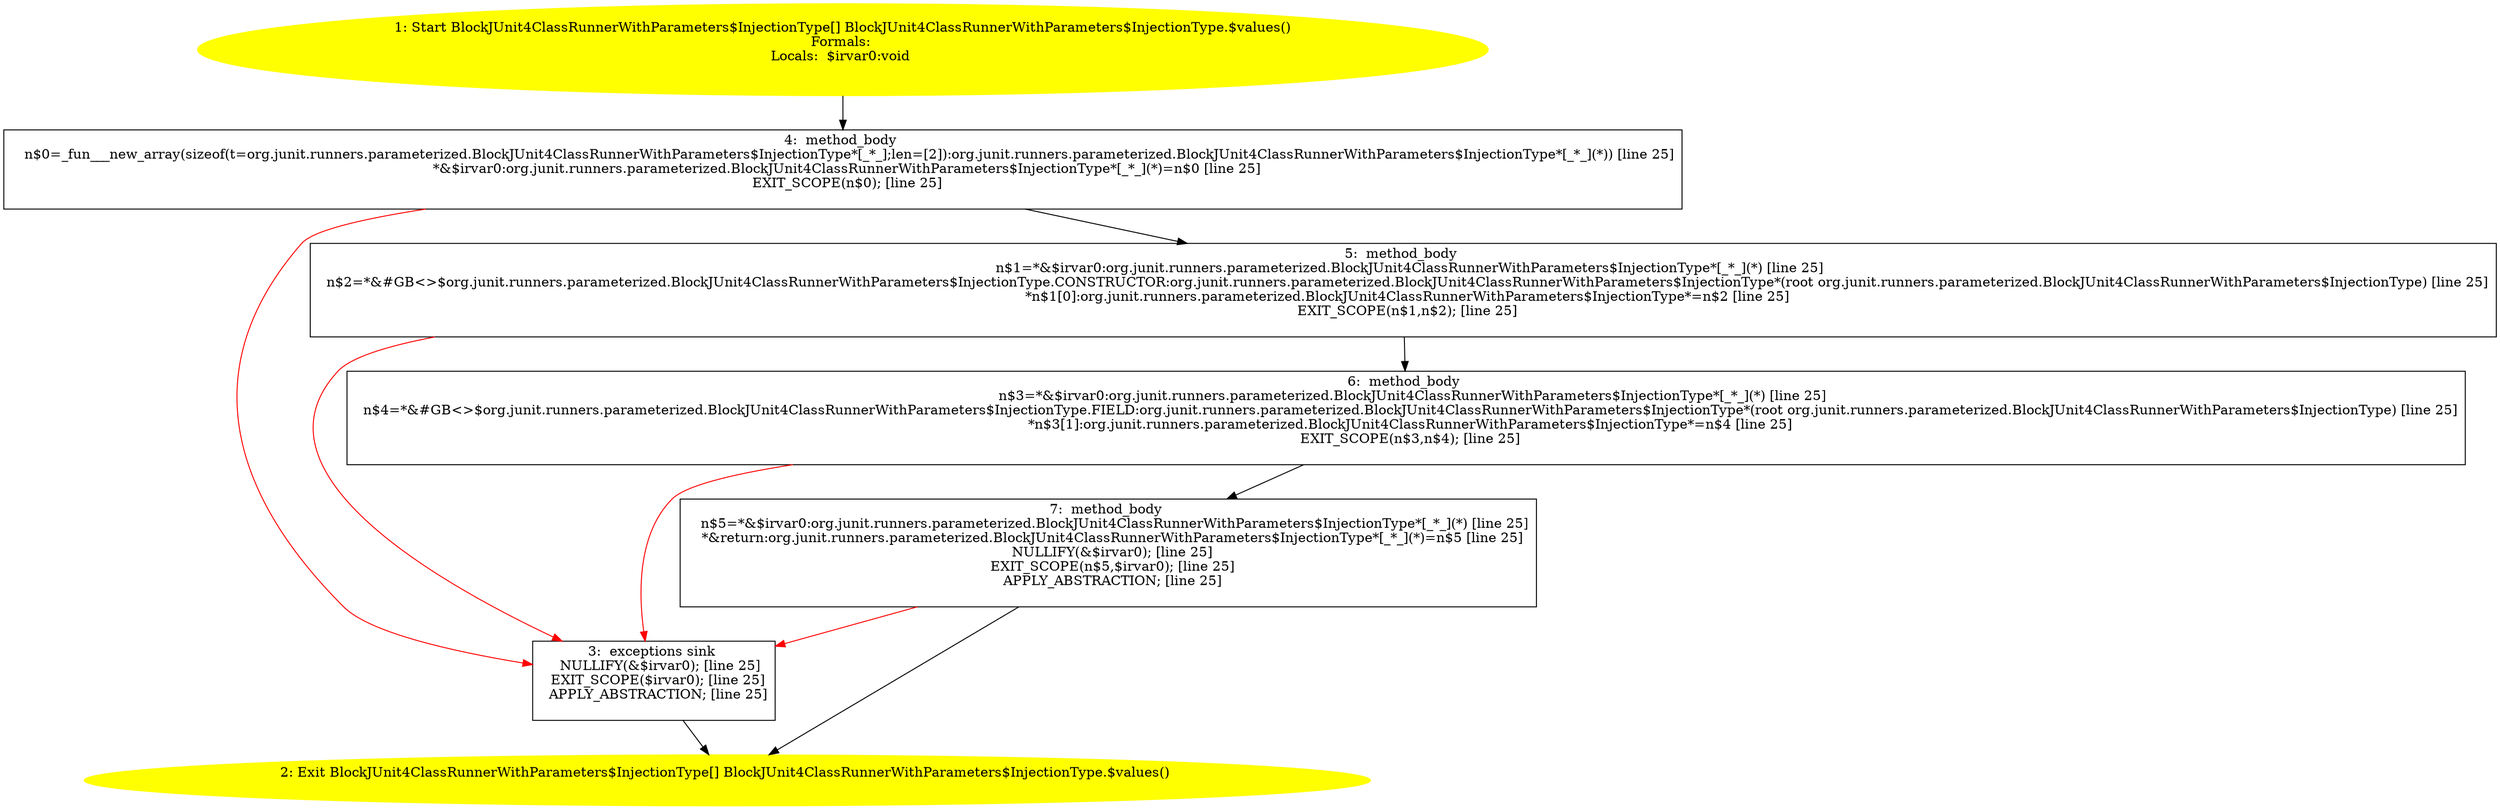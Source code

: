 /* @generated */
digraph cfg {
"org.junit.runners.parameterized.BlockJUnit4ClassRunnerWithParameters$InjectionType.$values():org.jun.1cb369968f6e36d613a40df768ec5c83_1" [label="1: Start BlockJUnit4ClassRunnerWithParameters$InjectionType[] BlockJUnit4ClassRunnerWithParameters$InjectionType.$values()\nFormals: \nLocals:  $irvar0:void \n  " color=yellow style=filled]
	

	 "org.junit.runners.parameterized.BlockJUnit4ClassRunnerWithParameters$InjectionType.$values():org.jun.1cb369968f6e36d613a40df768ec5c83_1" -> "org.junit.runners.parameterized.BlockJUnit4ClassRunnerWithParameters$InjectionType.$values():org.jun.1cb369968f6e36d613a40df768ec5c83_4" ;
"org.junit.runners.parameterized.BlockJUnit4ClassRunnerWithParameters$InjectionType.$values():org.jun.1cb369968f6e36d613a40df768ec5c83_2" [label="2: Exit BlockJUnit4ClassRunnerWithParameters$InjectionType[] BlockJUnit4ClassRunnerWithParameters$InjectionType.$values() \n  " color=yellow style=filled]
	

"org.junit.runners.parameterized.BlockJUnit4ClassRunnerWithParameters$InjectionType.$values():org.jun.1cb369968f6e36d613a40df768ec5c83_3" [label="3:  exceptions sink \n   NULLIFY(&$irvar0); [line 25]\n  EXIT_SCOPE($irvar0); [line 25]\n  APPLY_ABSTRACTION; [line 25]\n " shape="box"]
	

	 "org.junit.runners.parameterized.BlockJUnit4ClassRunnerWithParameters$InjectionType.$values():org.jun.1cb369968f6e36d613a40df768ec5c83_3" -> "org.junit.runners.parameterized.BlockJUnit4ClassRunnerWithParameters$InjectionType.$values():org.jun.1cb369968f6e36d613a40df768ec5c83_2" ;
"org.junit.runners.parameterized.BlockJUnit4ClassRunnerWithParameters$InjectionType.$values():org.jun.1cb369968f6e36d613a40df768ec5c83_4" [label="4:  method_body \n   n$0=_fun___new_array(sizeof(t=org.junit.runners.parameterized.BlockJUnit4ClassRunnerWithParameters$InjectionType*[_*_];len=[2]):org.junit.runners.parameterized.BlockJUnit4ClassRunnerWithParameters$InjectionType*[_*_](*)) [line 25]\n  *&$irvar0:org.junit.runners.parameterized.BlockJUnit4ClassRunnerWithParameters$InjectionType*[_*_](*)=n$0 [line 25]\n  EXIT_SCOPE(n$0); [line 25]\n " shape="box"]
	

	 "org.junit.runners.parameterized.BlockJUnit4ClassRunnerWithParameters$InjectionType.$values():org.jun.1cb369968f6e36d613a40df768ec5c83_4" -> "org.junit.runners.parameterized.BlockJUnit4ClassRunnerWithParameters$InjectionType.$values():org.jun.1cb369968f6e36d613a40df768ec5c83_5" ;
	 "org.junit.runners.parameterized.BlockJUnit4ClassRunnerWithParameters$InjectionType.$values():org.jun.1cb369968f6e36d613a40df768ec5c83_4" -> "org.junit.runners.parameterized.BlockJUnit4ClassRunnerWithParameters$InjectionType.$values():org.jun.1cb369968f6e36d613a40df768ec5c83_3" [color="red" ];
"org.junit.runners.parameterized.BlockJUnit4ClassRunnerWithParameters$InjectionType.$values():org.jun.1cb369968f6e36d613a40df768ec5c83_5" [label="5:  method_body \n   n$1=*&$irvar0:org.junit.runners.parameterized.BlockJUnit4ClassRunnerWithParameters$InjectionType*[_*_](*) [line 25]\n  n$2=*&#GB<>$org.junit.runners.parameterized.BlockJUnit4ClassRunnerWithParameters$InjectionType.CONSTRUCTOR:org.junit.runners.parameterized.BlockJUnit4ClassRunnerWithParameters$InjectionType*(root org.junit.runners.parameterized.BlockJUnit4ClassRunnerWithParameters$InjectionType) [line 25]\n  *n$1[0]:org.junit.runners.parameterized.BlockJUnit4ClassRunnerWithParameters$InjectionType*=n$2 [line 25]\n  EXIT_SCOPE(n$1,n$2); [line 25]\n " shape="box"]
	

	 "org.junit.runners.parameterized.BlockJUnit4ClassRunnerWithParameters$InjectionType.$values():org.jun.1cb369968f6e36d613a40df768ec5c83_5" -> "org.junit.runners.parameterized.BlockJUnit4ClassRunnerWithParameters$InjectionType.$values():org.jun.1cb369968f6e36d613a40df768ec5c83_6" ;
	 "org.junit.runners.parameterized.BlockJUnit4ClassRunnerWithParameters$InjectionType.$values():org.jun.1cb369968f6e36d613a40df768ec5c83_5" -> "org.junit.runners.parameterized.BlockJUnit4ClassRunnerWithParameters$InjectionType.$values():org.jun.1cb369968f6e36d613a40df768ec5c83_3" [color="red" ];
"org.junit.runners.parameterized.BlockJUnit4ClassRunnerWithParameters$InjectionType.$values():org.jun.1cb369968f6e36d613a40df768ec5c83_6" [label="6:  method_body \n   n$3=*&$irvar0:org.junit.runners.parameterized.BlockJUnit4ClassRunnerWithParameters$InjectionType*[_*_](*) [line 25]\n  n$4=*&#GB<>$org.junit.runners.parameterized.BlockJUnit4ClassRunnerWithParameters$InjectionType.FIELD:org.junit.runners.parameterized.BlockJUnit4ClassRunnerWithParameters$InjectionType*(root org.junit.runners.parameterized.BlockJUnit4ClassRunnerWithParameters$InjectionType) [line 25]\n  *n$3[1]:org.junit.runners.parameterized.BlockJUnit4ClassRunnerWithParameters$InjectionType*=n$4 [line 25]\n  EXIT_SCOPE(n$3,n$4); [line 25]\n " shape="box"]
	

	 "org.junit.runners.parameterized.BlockJUnit4ClassRunnerWithParameters$InjectionType.$values():org.jun.1cb369968f6e36d613a40df768ec5c83_6" -> "org.junit.runners.parameterized.BlockJUnit4ClassRunnerWithParameters$InjectionType.$values():org.jun.1cb369968f6e36d613a40df768ec5c83_7" ;
	 "org.junit.runners.parameterized.BlockJUnit4ClassRunnerWithParameters$InjectionType.$values():org.jun.1cb369968f6e36d613a40df768ec5c83_6" -> "org.junit.runners.parameterized.BlockJUnit4ClassRunnerWithParameters$InjectionType.$values():org.jun.1cb369968f6e36d613a40df768ec5c83_3" [color="red" ];
"org.junit.runners.parameterized.BlockJUnit4ClassRunnerWithParameters$InjectionType.$values():org.jun.1cb369968f6e36d613a40df768ec5c83_7" [label="7:  method_body \n   n$5=*&$irvar0:org.junit.runners.parameterized.BlockJUnit4ClassRunnerWithParameters$InjectionType*[_*_](*) [line 25]\n  *&return:org.junit.runners.parameterized.BlockJUnit4ClassRunnerWithParameters$InjectionType*[_*_](*)=n$5 [line 25]\n  NULLIFY(&$irvar0); [line 25]\n  EXIT_SCOPE(n$5,$irvar0); [line 25]\n  APPLY_ABSTRACTION; [line 25]\n " shape="box"]
	

	 "org.junit.runners.parameterized.BlockJUnit4ClassRunnerWithParameters$InjectionType.$values():org.jun.1cb369968f6e36d613a40df768ec5c83_7" -> "org.junit.runners.parameterized.BlockJUnit4ClassRunnerWithParameters$InjectionType.$values():org.jun.1cb369968f6e36d613a40df768ec5c83_2" ;
	 "org.junit.runners.parameterized.BlockJUnit4ClassRunnerWithParameters$InjectionType.$values():org.jun.1cb369968f6e36d613a40df768ec5c83_7" -> "org.junit.runners.parameterized.BlockJUnit4ClassRunnerWithParameters$InjectionType.$values():org.jun.1cb369968f6e36d613a40df768ec5c83_3" [color="red" ];
}
